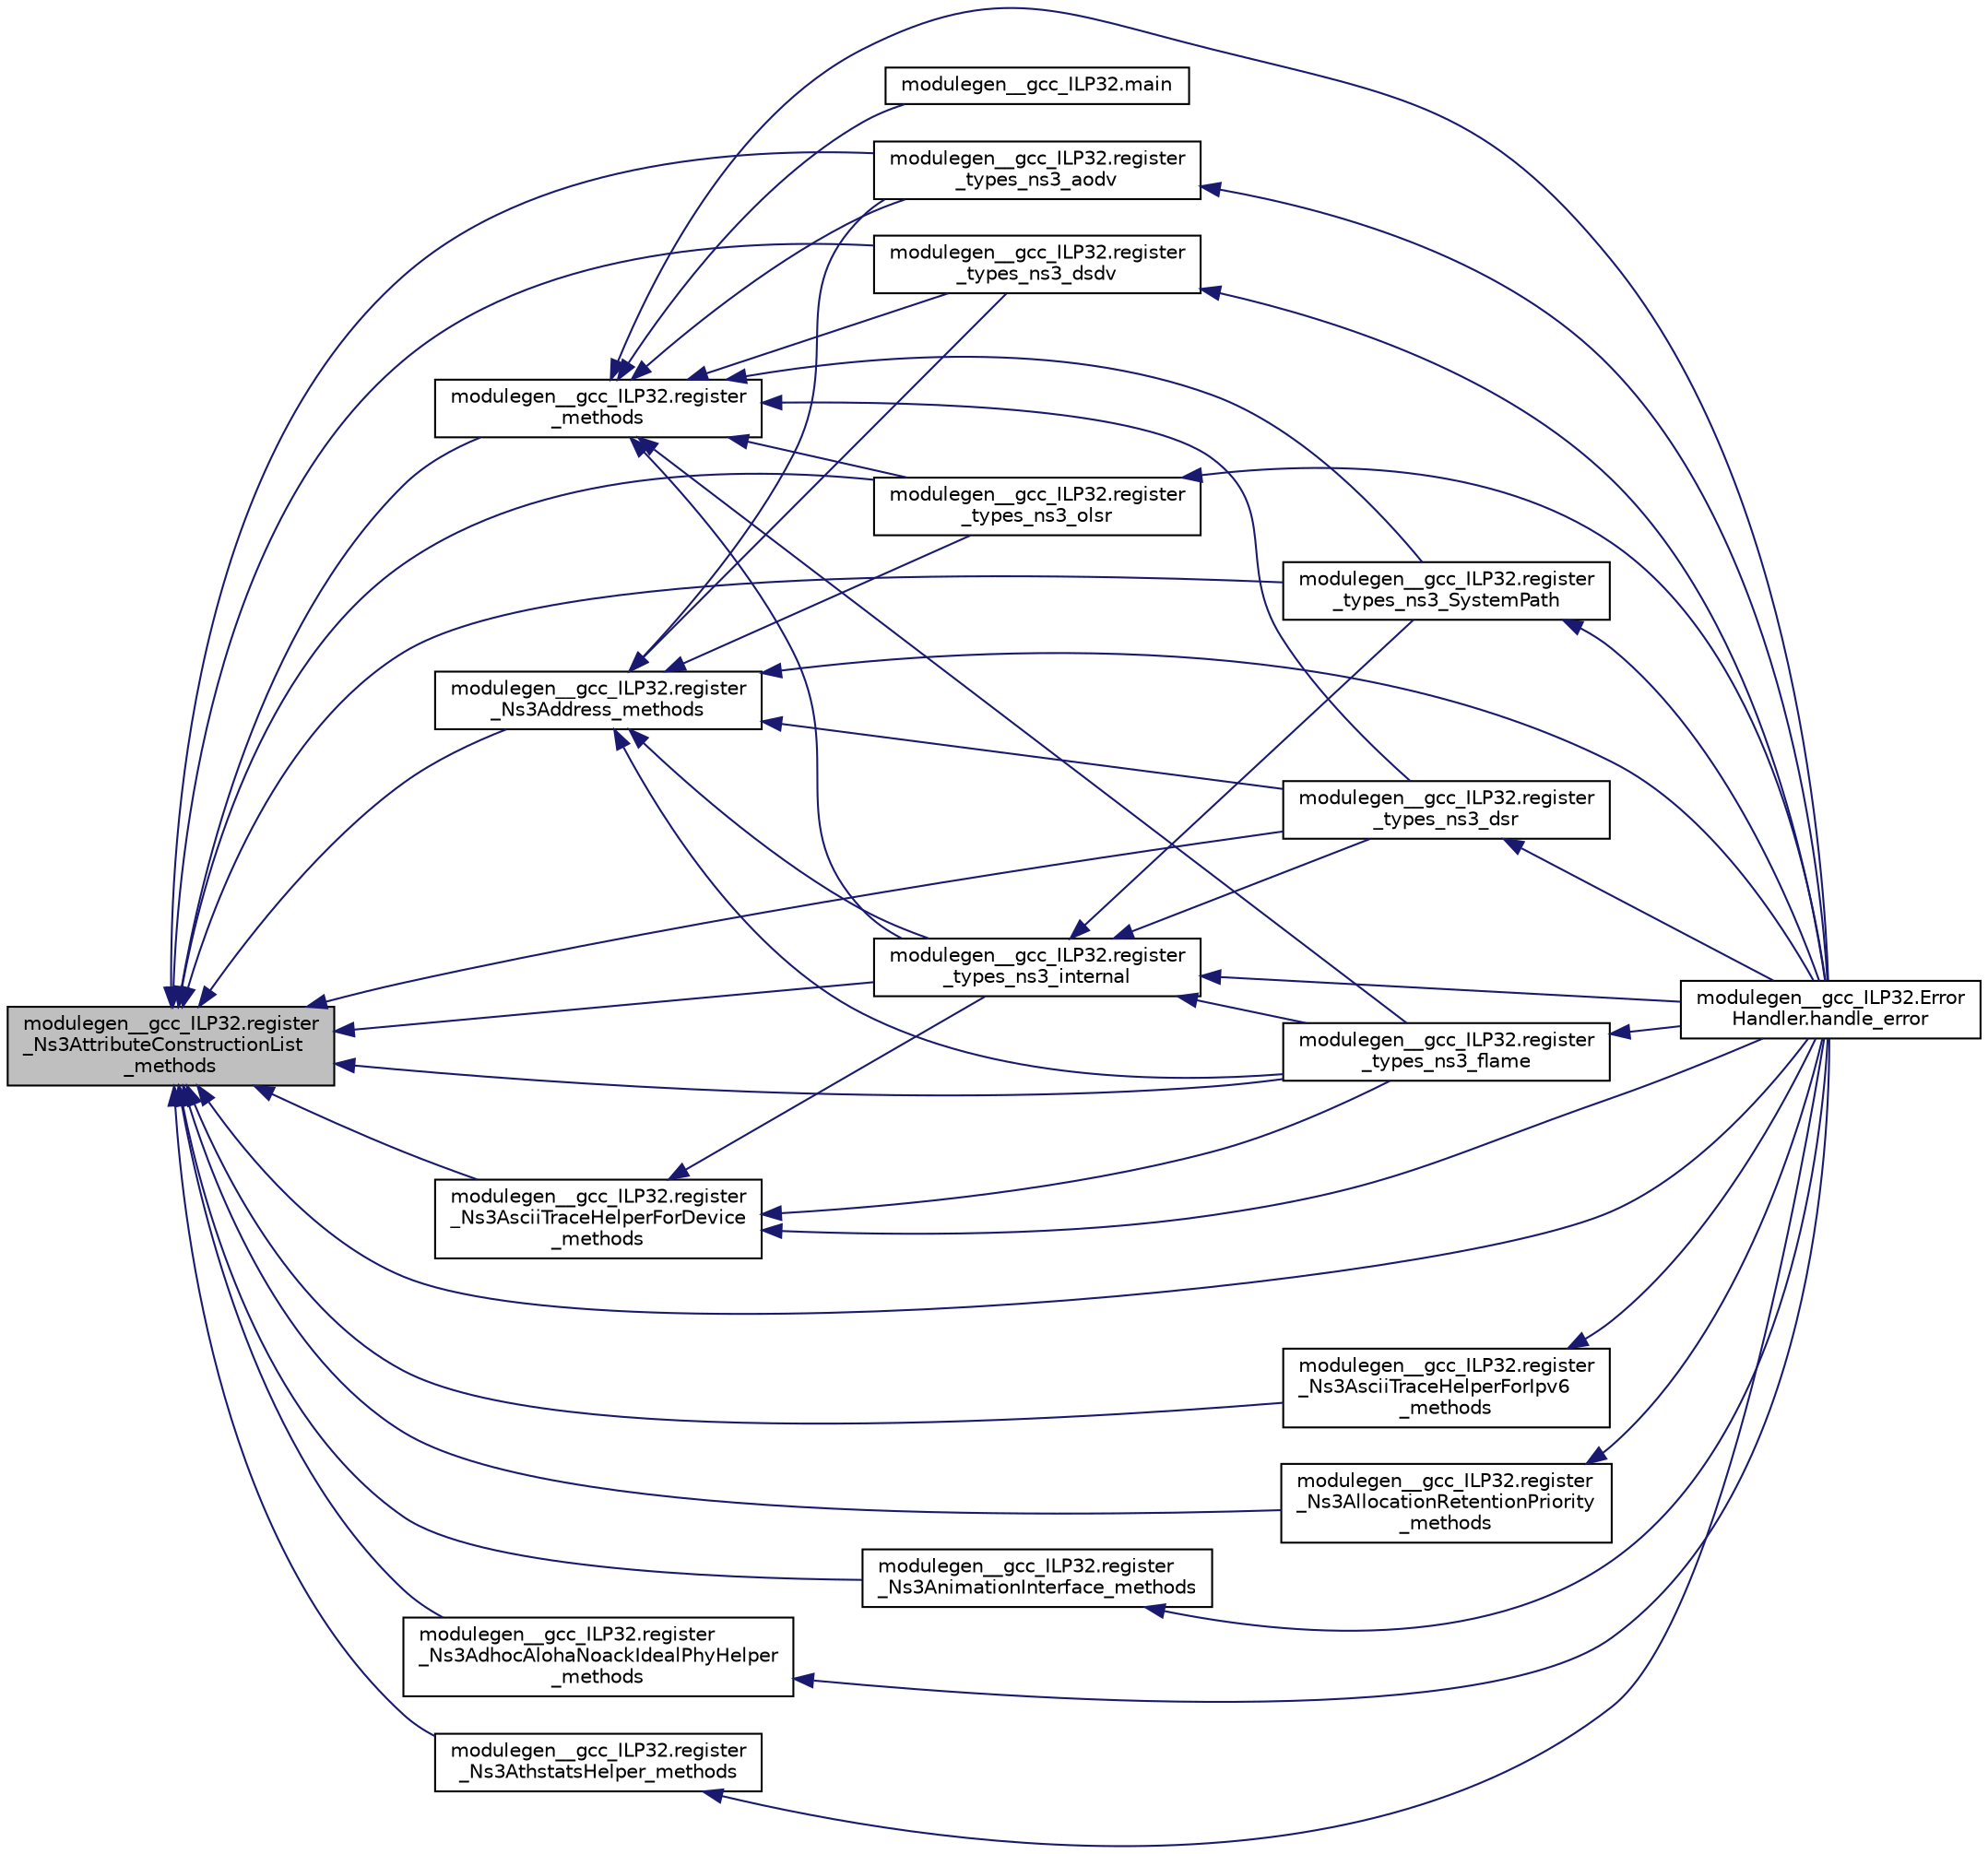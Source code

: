 digraph "modulegen__gcc_ILP32.register_Ns3AttributeConstructionList_methods"
{
  edge [fontname="Helvetica",fontsize="10",labelfontname="Helvetica",labelfontsize="10"];
  node [fontname="Helvetica",fontsize="10",shape=record];
  rankdir="LR";
  Node1 [label="modulegen__gcc_ILP32.register\l_Ns3AttributeConstructionList\l_methods",height=0.2,width=0.4,color="black", fillcolor="grey75", style="filled", fontcolor="black"];
  Node1 -> Node2 [dir="back",color="midnightblue",fontsize="10",style="solid"];
  Node2 [label="modulegen__gcc_ILP32.register\l_methods",height=0.2,width=0.4,color="black", fillcolor="white", style="filled",URL="$d5/d79/namespacemodulegen____gcc__ILP32.html#a94ccb7f04a4251f5353b68c8c69cb5fa"];
  Node2 -> Node3 [dir="back",color="midnightblue",fontsize="10",style="solid"];
  Node3 [label="modulegen__gcc_ILP32.register\l_types_ns3_aodv",height=0.2,width=0.4,color="black", fillcolor="white", style="filled",URL="$d5/d79/namespacemodulegen____gcc__ILP32.html#a3d2d4b1e931e6c2b4e9944340daab0ec"];
  Node3 -> Node4 [dir="back",color="midnightblue",fontsize="10",style="solid"];
  Node4 [label="modulegen__gcc_ILP32.Error\lHandler.handle_error",height=0.2,width=0.4,color="black", fillcolor="white", style="filled",URL="$d9/d99/classmodulegen____gcc__ILP32_1_1ErrorHandler.html#a943006387a8560b17fc047599f8e3097"];
  Node2 -> Node5 [dir="back",color="midnightblue",fontsize="10",style="solid"];
  Node5 [label="modulegen__gcc_ILP32.register\l_types_ns3_internal",height=0.2,width=0.4,color="black", fillcolor="white", style="filled",URL="$d5/d79/namespacemodulegen____gcc__ILP32.html#abcdfa1e2ddcdfff645f539fa053df219"];
  Node5 -> Node4 [dir="back",color="midnightblue",fontsize="10",style="solid"];
  Node5 -> Node6 [dir="back",color="midnightblue",fontsize="10",style="solid"];
  Node6 [label="modulegen__gcc_ILP32.register\l_types_ns3_SystemPath",height=0.2,width=0.4,color="black", fillcolor="white", style="filled",URL="$d5/d79/namespacemodulegen____gcc__ILP32.html#aa0f4c3d411688e71f10a04c0de5bb0ec"];
  Node6 -> Node4 [dir="back",color="midnightblue",fontsize="10",style="solid"];
  Node5 -> Node7 [dir="back",color="midnightblue",fontsize="10",style="solid"];
  Node7 [label="modulegen__gcc_ILP32.register\l_types_ns3_dsr",height=0.2,width=0.4,color="black", fillcolor="white", style="filled",URL="$d5/d79/namespacemodulegen____gcc__ILP32.html#ac4f199b8c56871c6ba9e21ccaec7c009"];
  Node7 -> Node4 [dir="back",color="midnightblue",fontsize="10",style="solid"];
  Node5 -> Node8 [dir="back",color="midnightblue",fontsize="10",style="solid"];
  Node8 [label="modulegen__gcc_ILP32.register\l_types_ns3_flame",height=0.2,width=0.4,color="black", fillcolor="white", style="filled",URL="$d5/d79/namespacemodulegen____gcc__ILP32.html#a22213d07028e159c5b5e1becbaf1849e"];
  Node8 -> Node4 [dir="back",color="midnightblue",fontsize="10",style="solid"];
  Node2 -> Node4 [dir="back",color="midnightblue",fontsize="10",style="solid"];
  Node2 -> Node6 [dir="back",color="midnightblue",fontsize="10",style="solid"];
  Node2 -> Node9 [dir="back",color="midnightblue",fontsize="10",style="solid"];
  Node9 [label="modulegen__gcc_ILP32.register\l_types_ns3_dsdv",height=0.2,width=0.4,color="black", fillcolor="white", style="filled",URL="$d5/d79/namespacemodulegen____gcc__ILP32.html#a7204c7181ac74583909d0115843bede0"];
  Node9 -> Node4 [dir="back",color="midnightblue",fontsize="10",style="solid"];
  Node2 -> Node7 [dir="back",color="midnightblue",fontsize="10",style="solid"];
  Node2 -> Node8 [dir="back",color="midnightblue",fontsize="10",style="solid"];
  Node2 -> Node10 [dir="back",color="midnightblue",fontsize="10",style="solid"];
  Node10 [label="modulegen__gcc_ILP32.register\l_types_ns3_olsr",height=0.2,width=0.4,color="black", fillcolor="white", style="filled",URL="$d5/d79/namespacemodulegen____gcc__ILP32.html#a248e07dc6c2b5122fe65fa36857c8652"];
  Node10 -> Node4 [dir="back",color="midnightblue",fontsize="10",style="solid"];
  Node2 -> Node11 [dir="back",color="midnightblue",fontsize="10",style="solid"];
  Node11 [label="modulegen__gcc_ILP32.main",height=0.2,width=0.4,color="black", fillcolor="white", style="filled",URL="$d5/d79/namespacemodulegen____gcc__ILP32.html#aadf64690f6ba129a8d42469ea6da5a2d"];
  Node1 -> Node3 [dir="back",color="midnightblue",fontsize="10",style="solid"];
  Node1 -> Node12 [dir="back",color="midnightblue",fontsize="10",style="solid"];
  Node12 [label="modulegen__gcc_ILP32.register\l_Ns3Address_methods",height=0.2,width=0.4,color="black", fillcolor="white", style="filled",URL="$d5/d79/namespacemodulegen____gcc__ILP32.html#afc9e83375dc30250cd5d7973f09379a5"];
  Node12 -> Node3 [dir="back",color="midnightblue",fontsize="10",style="solid"];
  Node12 -> Node5 [dir="back",color="midnightblue",fontsize="10",style="solid"];
  Node12 -> Node4 [dir="back",color="midnightblue",fontsize="10",style="solid"];
  Node12 -> Node9 [dir="back",color="midnightblue",fontsize="10",style="solid"];
  Node12 -> Node7 [dir="back",color="midnightblue",fontsize="10",style="solid"];
  Node12 -> Node8 [dir="back",color="midnightblue",fontsize="10",style="solid"];
  Node12 -> Node10 [dir="back",color="midnightblue",fontsize="10",style="solid"];
  Node1 -> Node5 [dir="back",color="midnightblue",fontsize="10",style="solid"];
  Node1 -> Node13 [dir="back",color="midnightblue",fontsize="10",style="solid"];
  Node13 [label="modulegen__gcc_ILP32.register\l_Ns3AsciiTraceHelperForDevice\l_methods",height=0.2,width=0.4,color="black", fillcolor="white", style="filled",URL="$d5/d79/namespacemodulegen____gcc__ILP32.html#a7eacac7fc36be83fed44c2980e7456e6"];
  Node13 -> Node5 [dir="back",color="midnightblue",fontsize="10",style="solid"];
  Node13 -> Node4 [dir="back",color="midnightblue",fontsize="10",style="solid"];
  Node13 -> Node8 [dir="back",color="midnightblue",fontsize="10",style="solid"];
  Node1 -> Node4 [dir="back",color="midnightblue",fontsize="10",style="solid"];
  Node1 -> Node6 [dir="back",color="midnightblue",fontsize="10",style="solid"];
  Node1 -> Node14 [dir="back",color="midnightblue",fontsize="10",style="solid"];
  Node14 [label="modulegen__gcc_ILP32.register\l_Ns3AsciiTraceHelperForIpv6\l_methods",height=0.2,width=0.4,color="black", fillcolor="white", style="filled",URL="$d5/d79/namespacemodulegen____gcc__ILP32.html#acd7b45171344c30b2e52dac05d908fe8"];
  Node14 -> Node4 [dir="back",color="midnightblue",fontsize="10",style="solid"];
  Node1 -> Node9 [dir="back",color="midnightblue",fontsize="10",style="solid"];
  Node1 -> Node7 [dir="back",color="midnightblue",fontsize="10",style="solid"];
  Node1 -> Node15 [dir="back",color="midnightblue",fontsize="10",style="solid"];
  Node15 [label="modulegen__gcc_ILP32.register\l_Ns3AllocationRetentionPriority\l_methods",height=0.2,width=0.4,color="black", fillcolor="white", style="filled",URL="$d5/d79/namespacemodulegen____gcc__ILP32.html#a225a2a3dc02932e075b0483a2ecd31df"];
  Node15 -> Node4 [dir="back",color="midnightblue",fontsize="10",style="solid"];
  Node1 -> Node8 [dir="back",color="midnightblue",fontsize="10",style="solid"];
  Node1 -> Node16 [dir="back",color="midnightblue",fontsize="10",style="solid"];
  Node16 [label="modulegen__gcc_ILP32.register\l_Ns3AnimationInterface_methods",height=0.2,width=0.4,color="black", fillcolor="white", style="filled",URL="$d5/d79/namespacemodulegen____gcc__ILP32.html#a2c617885c373bf4ca6d671c2ec05ff78"];
  Node16 -> Node4 [dir="back",color="midnightblue",fontsize="10",style="solid"];
  Node1 -> Node10 [dir="back",color="midnightblue",fontsize="10",style="solid"];
  Node1 -> Node17 [dir="back",color="midnightblue",fontsize="10",style="solid"];
  Node17 [label="modulegen__gcc_ILP32.register\l_Ns3AdhocAlohaNoackIdealPhyHelper\l_methods",height=0.2,width=0.4,color="black", fillcolor="white", style="filled",URL="$d5/d79/namespacemodulegen____gcc__ILP32.html#adaab63753a3c3db3325c8c384006af47"];
  Node17 -> Node4 [dir="back",color="midnightblue",fontsize="10",style="solid"];
  Node1 -> Node18 [dir="back",color="midnightblue",fontsize="10",style="solid"];
  Node18 [label="modulegen__gcc_ILP32.register\l_Ns3AthstatsHelper_methods",height=0.2,width=0.4,color="black", fillcolor="white", style="filled",URL="$d5/d79/namespacemodulegen____gcc__ILP32.html#adbe554a129982c01884dab7a2459df06"];
  Node18 -> Node4 [dir="back",color="midnightblue",fontsize="10",style="solid"];
}
